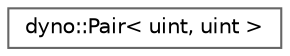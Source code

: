 digraph "Graphical Class Hierarchy"
{
 // LATEX_PDF_SIZE
  bgcolor="transparent";
  edge [fontname=Helvetica,fontsize=10,labelfontname=Helvetica,labelfontsize=10];
  node [fontname=Helvetica,fontsize=10,shape=box,height=0.2,width=0.4];
  rankdir="LR";
  Node0 [id="Node000000",label="dyno::Pair\< uint, uint \>",height=0.2,width=0.4,color="grey40", fillcolor="white", style="filled",URL="$classdyno_1_1_pair.html",tooltip=" "];
}
